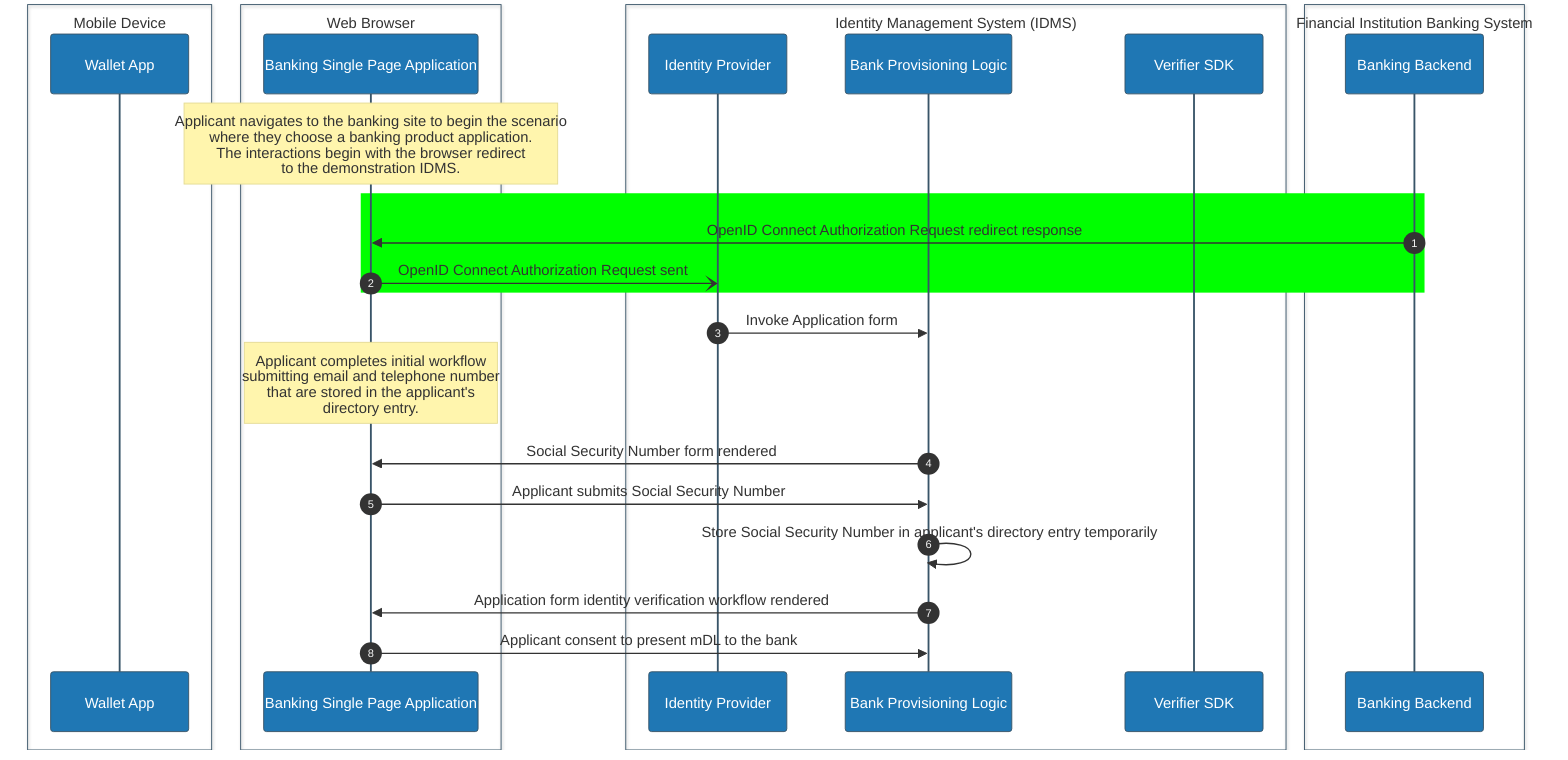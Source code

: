 %%{init: {"theme": "base", "themeVariables": {"primaryColor": "#1f77b4", "edgeLabelBackground":"#ffffff", "actorTextColor": "#ffffff", "actorBackground": "#2ca02c", "fontSize":"30px"}}}%%
sequenceDiagram
    autonumber
    %%box Issuing Authority
    %% participant sor as System of Record
    %%participant iaendpoints as mDL Issuing Endpoints
    %%end

    box Mobile Device 
    participant wallet as Wallet App
    end
    box Web Browser
    %% participant browser as Digital Credentials API
    participant webapp as Banking Single Page Application
    end
    box Identity Management System (IDMS)
    participant idp as Identity Provider
    participant bpl as Bank Provisioning Logic
    participant sdk as Verifier SDK
    end
    box Financial Institution Banking System
    participant backend as Banking Backend
    %% participant cbs as Core Banking Services
    %% participant database as Data Storage
    %% participant bankapi as IDMS Provisioning API
    %% participant ssn as SSN Validation Service
    end
    %%box Verifier
    %% participant adminendpoints as Tenant Administration Endpoints
    %% participant verifier as Verifier Endpoints
    %% end
    %%box Trust Service
    %% participant dts as Digital Trust Service
    %%end



    %%note over wallet,verifier: ... ↑ ...
    note over webapp: Applicant navigates to the banking site to begin the scenario <br />where they choose a banking product application.<br /> The interactions begin with the browser redirect <br /> to the demonstration IDMS.
    %%note over wallet,verifier: ... ↓ ...



    rect rgb(0,255,0)
    backend->>webapp: OpenID Connect Authorization Request redirect response
    webapp-)idp: OpenID Connect Authorization Request sent
    end

    idp->>bpl: Invoke Application form

    %%note over wallet,verifier: ... ↑ ...
    note over webapp: Applicant completes initial workflow <br /> submitting email and telephone number <br />that are stored in the applicant's <br /> directory entry.
    %%note over wallet,verifier: ... ↓ ...


    bpl->>webapp: Social Security Number form rendered
    webapp->>bpl: Applicant submits Social Security Number
    bpl->>bpl: Store Social Security Number in applicant's directory entry temporarily

    bpl->>webapp: Application form identity verification workflow rendered
    webapp->>bpl: Applicant consent to present mDL to the bank